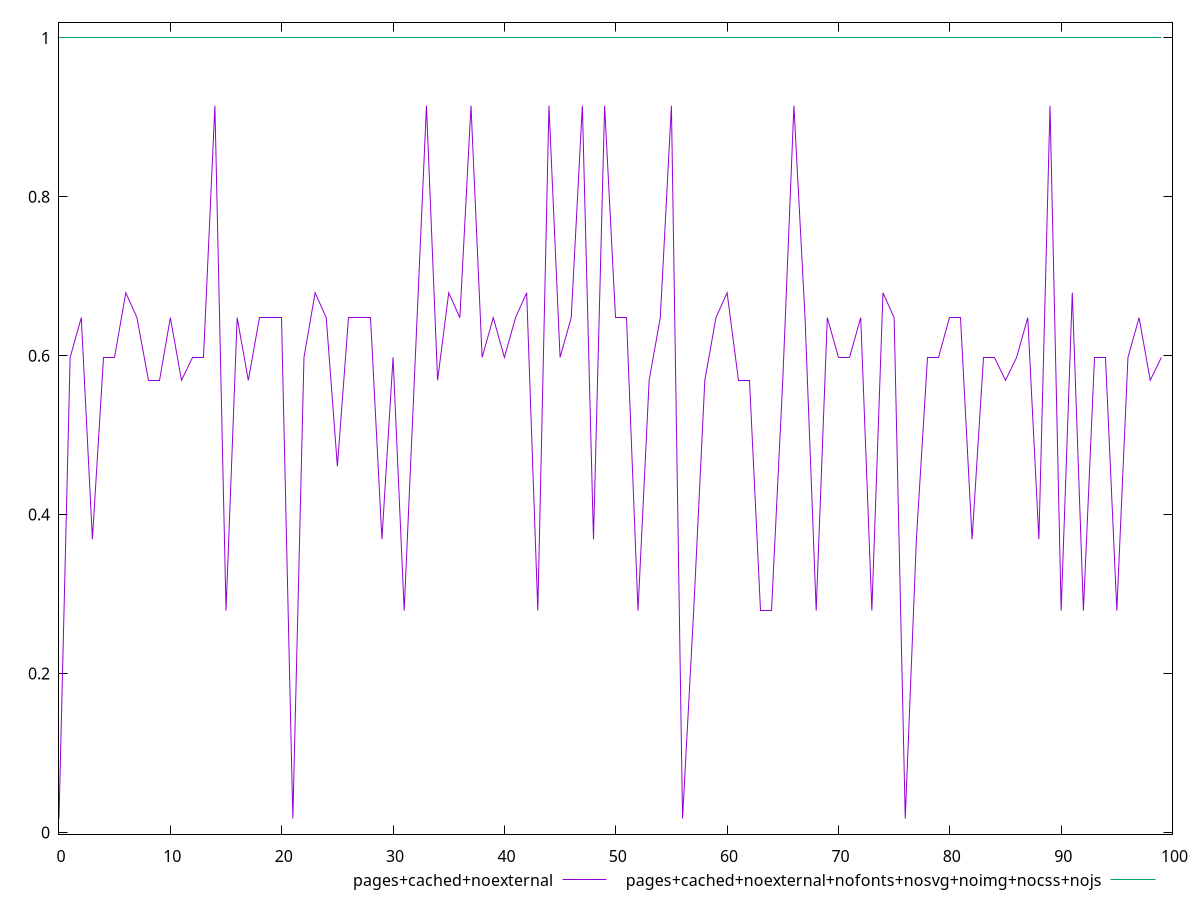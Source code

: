 $_pagesCachedNoexternal <<EOF
0.017481246450500643
0.5978316776798642
0.6478936866255779
0.3690659991228524
0.5978316776798642
0.5978316776798642
0.6792219852973744
0.6478936866255779
0.5690350599985126
0.5690350599985126
0.6478936866255779
0.5690350599985126
0.5978316776798642
0.5978316776798642
0.9146517814122077
0.27931295209719315
0.6478936866255779
0.5690350599985126
0.6478936866255779
0.6478936866255779
0.6478936866255779
0.017481246450500643
0.5978316776798642
0.6792219852973744
0.6478936866255779
0.46066090612573035
0.6478936866255779
0.6478936866255779
0.6478936866255779
0.3690659991228524
0.5978316776798642
0.27931295209719315
0.5978316776798642
0.9146517814122077
0.5690350599985126
0.6792219852973744
0.6478936866255779
0.9146517814122077
0.5978316776798642
0.6478936866255779
0.5978316776798642
0.6478936866255779
0.6792219852973744
0.27931295209719315
0.9146517814122077
0.5978316776798642
0.6478936866255779
0.9146517814122077
0.3690659991228524
0.9146517814122077
0.6478936866255779
0.6478936866255779
0.27931295209719315
0.5690350599985126
0.6478936866255779
0.9146517814122077
0.017481246450500643
0.27931295209719315
0.5690350599985126
0.6478936866255779
0.6792219852973744
0.5690350599985126
0.5690350599985126
0.27931295209719315
0.27931295209719315
0.5690350599985126
0.9146517814122077
0.6478936866255779
0.27931295209719315
0.6478936866255779
0.5978316776798642
0.5978316776798642
0.6478936866255779
0.27931295209719315
0.6792219852973744
0.6478936866255779
0.017481246450500643
0.3690659991228524
0.5978316776798642
0.5978316776798642
0.6478936866255779
0.6478936866255779
0.3690659991228524
0.5978316776798642
0.5978316776798642
0.5690350599985126
0.5978316776798642
0.6478936866255779
0.3690659991228524
0.9146517814122077
0.27931295209719315
0.6792219852973744
0.27931295209719315
0.5978316776798642
0.5978316776798642
0.27931295209719315
0.5978316776798642
0.6478936866255779
0.5690350599985126
0.5978316776798642
EOF
$_pagesCachedNoexternalNofontsNosvgNoimgNocssNojs <<EOF
1
1
1
1
1
1
1
1
1
1
1
1
1
1
1
1
1
1
1
1
1
1
1
1
1
1
1
1
1
1
1
1
1
1
1
1
1
1
1
1
1
1
1
1
1
1
1
1
1
1
1
1
1
1
1
1
1
1
1
1
1
1
1
1
1
1
1
1
1
1
1
1
1
1
1
1
1
1
1
1
1
1
1
1
1
1
1
1
1
1
1
1
1
1
1
1
1
1
1
1
EOF
set key outside below
set terminal pngcairo
set output "report_00004_2020-11-02T20-21-41.718Z/cumulative-layout-shift/cumulative-layout-shift_pages+cached+noexternal_pages+cached+noexternal+nofonts+nosvg+noimg+nocss+nojs.png"
set yrange [-0.0021691286204893433:1.01965037507099]
plot $_pagesCachedNoexternal title "pages+cached+noexternal" with line ,$_pagesCachedNoexternalNofontsNosvgNoimgNocssNojs title "pages+cached+noexternal+nofonts+nosvg+noimg+nocss+nojs" with line ,